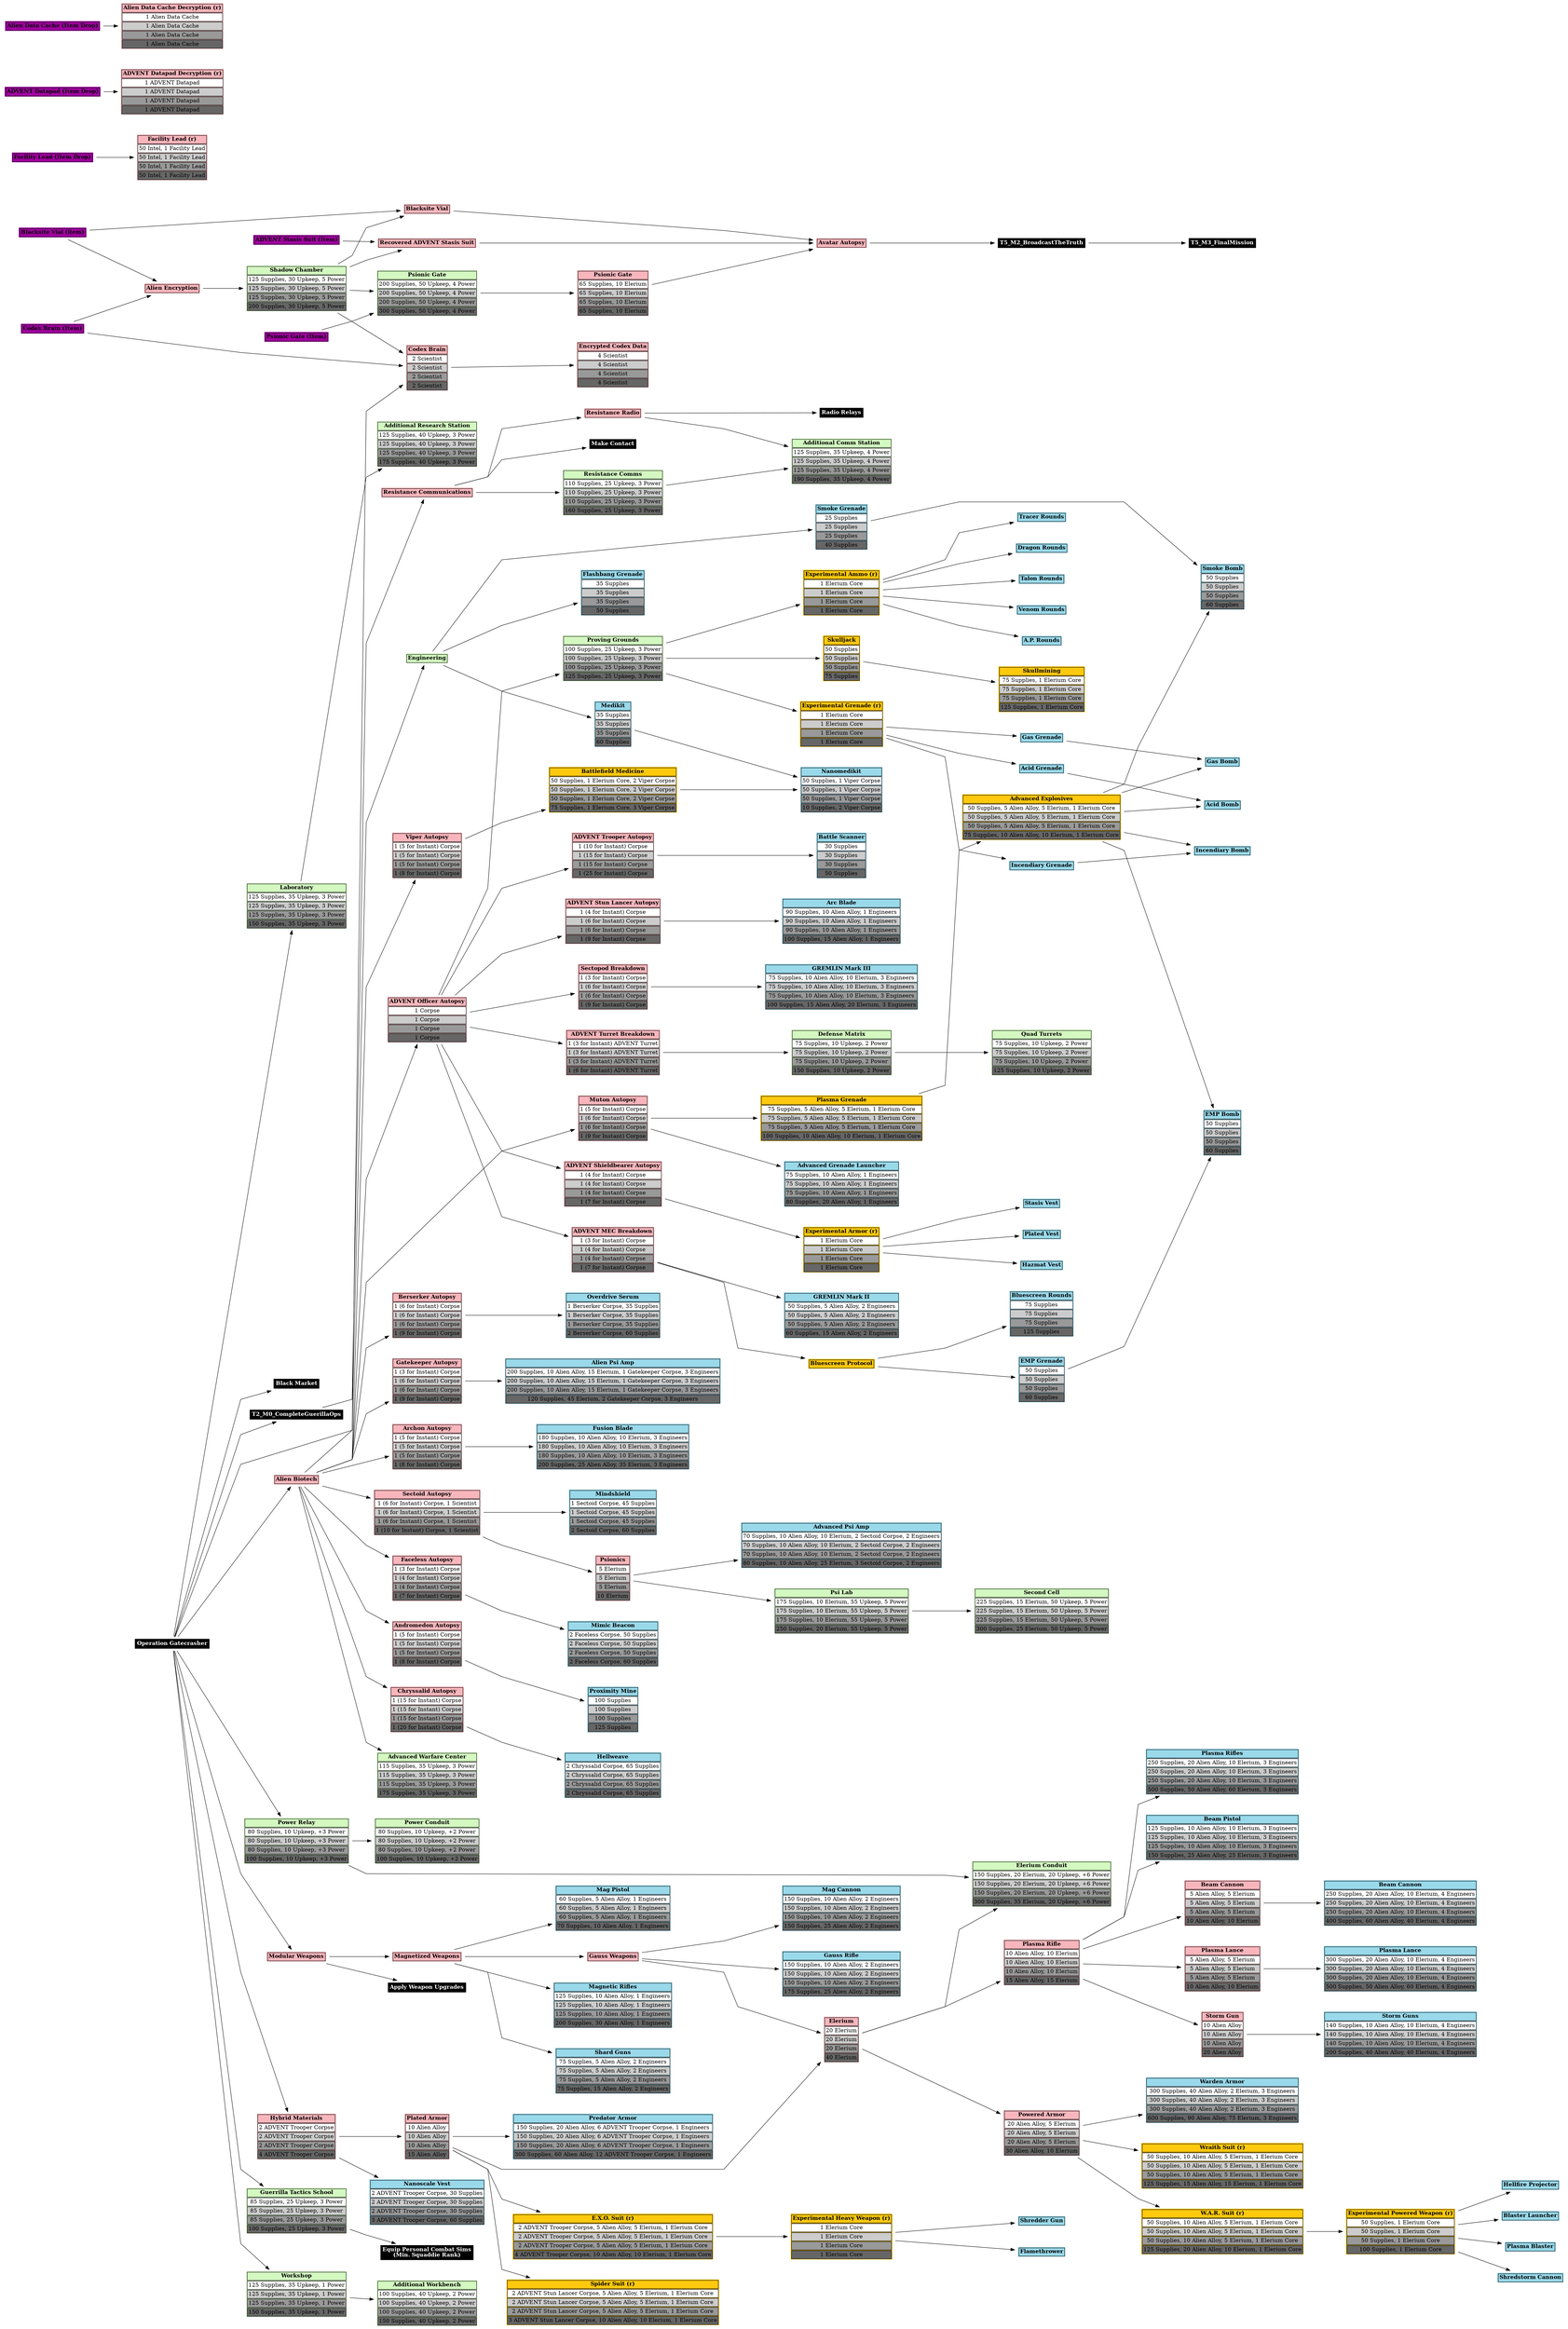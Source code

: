 digraph graphname {
	splines=polyline;sep="+25,25";overlap=scalexy;nodesep=0.6;node[shape=none];rankdir="LR";
	// Definitions
	"T0_M1_WelcomeToLabs"[fontcolor="#ffffff", color="#000000" label=<<table border="0" cellborder="1" bgcolor="#000000"><tr><td><b>Operation Gatecrasher</b></td></tr></table>>];
	"T2_M0_CompleteGuerillaOps"[fontcolor="#ffffff", color="#000000" label=<<table border="0" cellborder="1" bgcolor="#000000"><tr><td><b>T2_M0_CompleteGuerillaOps</b></td></tr></table>>];
	"T5_M2_BroadcastTheTruth"[fontcolor="#ffffff", color="#000000" label=<<table border="0" cellborder="1" bgcolor="#000000"><tr><td><b>T5_M2_BroadcastTheTruth</b></td></tr></table>>];
	"T5_M3_FinalMission"[fontcolor="#ffffff", color="#000000" label=<<table border="0" cellborder="1" bgcolor="#000000"><tr><td><b>T5_M3_FinalMission</b></td></tr></table>>];
	"EquipPCS"[fontcolor="#ffffff", color="#000000" label=<<table border="0" cellborder="1" bgcolor="#000000"><tr><td><b>Equip Personal Combat Sims<br/>(Min. Squaddie Rank)</b></td></tr></table>>];
	"WeaponUpgrades"[fontcolor="#ffffff", color="#000000" label=<<table border="0" cellborder="1" bgcolor="#000000"><tr><td><b>Apply Weapon Upgrades</b></td></tr></table>>];
	"MakeContact"[fontcolor="#ffffff", color="#000000" label=<<table border="0" cellborder="1" bgcolor="#000000"><tr><td><b>Make Contact</b></td></tr></table>>];
	"RadioRelays"[fontcolor="#ffffff", color="#000000" label=<<table border="0" cellborder="1" bgcolor="#000000"><tr><td><b>Radio Relays</b></td></tr></table>>];
	"BlackMarket"[fontcolor="#ffffff", color="#000000" label=<<table border="0" cellborder="1" bgcolor="#000000"><tr><td><b>Black Market</b></td></tr></table>>];
	"FacilityLeadDrop"[fontcolor="#000000", color="#000000" label=<<table border="0" cellborder="1" bgcolor="#A000A0"><tr><td><b>Facility Lead (Item Drop)</b></td></tr></table>>];
	"AdventDatapadDrop"[fontcolor="#000000", color="#000000" label=<<table border="0" cellborder="1" bgcolor="#A000A0"><tr><td><b>ADVENT Datapad (Item Drop)</b></td></tr></table>>];
	"AlienDatapadDrop"[fontcolor="#000000", color="#000000" label=<<table border="0" cellborder="1" bgcolor="#A000A0"><tr><td><b>Alien Data Cache (Item Drop)</b></td></tr></table>>];
	"Engineering"[fontcolor="#000000", color="#000000" label=<<table border="0" cellborder="1" bgcolor="#D3F9C1"><tr><td><b>Engineering</b></td></tr></table>>];
	"Workshop"[fontcolor="#000000", color="#000000" label=<<table border="0" cellborder="1" bgcolor="#D3F9C1"><tr><td><b>Workshop</b></td></tr><tr><td bgcolor="#ffffff">125 Supplies, 35 Upkeep, 1 Power</td></tr><tr><td bgcolor="#cccccc">125 Supplies, 35 Upkeep, 1 Power</td></tr><tr><td bgcolor="#999999">125 Supplies, 35 Upkeep, 1 Power</td></tr><tr><td bgcolor="#666666">150 Supplies, 35 Upkeep, 1 Power</td></tr></table>>];
	"Workshop_AdditionalWorkbench"[fontcolor="#000000", color="#000000" label=<<table border="0" cellborder="1" bgcolor="#D3F9C1"><tr><td><b>Additional Workbench</b></td></tr><tr><td bgcolor="#ffffff">100 Supplies, 40 Upkeep, 2 Power</td></tr><tr><td bgcolor="#cccccc">100 Supplies, 40 Upkeep, 2 Power</td></tr><tr><td bgcolor="#999999">100 Supplies, 40 Upkeep, 2 Power</td></tr><tr><td bgcolor="#666666">150 Supplies, 40 Upkeep, 2 Power</td></tr></table>>];
	"Laboratory"[fontcolor="#000000", color="#000000" label=<<table border="0" cellborder="1" bgcolor="#D3F9C1"><tr><td><b>Laboratory</b></td></tr><tr><td bgcolor="#ffffff">125 Supplies, 35 Upkeep, 3 Power</td></tr><tr><td bgcolor="#cccccc">125 Supplies, 35 Upkeep, 3 Power</td></tr><tr><td bgcolor="#999999">125 Supplies, 35 Upkeep, 3 Power</td></tr><tr><td bgcolor="#666666">150 Supplies, 35 Upkeep, 3 Power</td></tr></table>>];
	"Laboratory_AdditionalResearchStation"[fontcolor="#000000", color="#000000" label=<<table border="0" cellborder="1" bgcolor="#D3F9C1"><tr><td><b>Additional Research Station</b></td></tr><tr><td bgcolor="#ffffff">125 Supplies, 40 Upkeep, 3 Power</td></tr><tr><td bgcolor="#cccccc">125 Supplies, 40 Upkeep, 3 Power</td></tr><tr><td bgcolor="#999999">125 Supplies, 40 Upkeep, 3 Power</td></tr><tr><td bgcolor="#666666">175 Supplies, 40 Upkeep, 3 Power</td></tr></table>>];
	"PowerRelay"[fontcolor="#000000", color="#000000" label=<<table border="0" cellborder="1" bgcolor="#D3F9C1"><tr><td><b>Power Relay</b></td></tr><tr><td bgcolor="#ffffff">80 Supplies, 10 Upkeep, +3 Power</td></tr><tr><td bgcolor="#cccccc">80 Supplies, 10 Upkeep, +3 Power</td></tr><tr><td bgcolor="#999999">80 Supplies, 10 Upkeep, +3 Power</td></tr><tr><td bgcolor="#666666">100 Supplies, 10 Upkeep, +3 Power</td></tr></table>>];
	"PowerRelay_PowerConduit"[fontcolor="#000000", color="#000000" label=<<table border="0" cellborder="1" bgcolor="#D3F9C1"><tr><td><b>Power Conduit</b></td></tr><tr><td bgcolor="#ffffff">80 Supplies, 10 Upkeep, +2 Power</td></tr><tr><td bgcolor="#cccccc">80 Supplies, 10 Upkeep, +2 Power</td></tr><tr><td bgcolor="#999999">80 Supplies, 10 Upkeep, +2 Power</td></tr><tr><td bgcolor="#666666">100 Supplies, 10 Upkeep, +2 Power</td></tr></table>>];
	"PowerRelay_EleriumConduit"[fontcolor="#000000", color="#000000" label=<<table border="0" cellborder="1" bgcolor="#D3F9C1"><tr><td><b>Elerium Conduit</b></td></tr><tr><td bgcolor="#ffffff">150 Supplies, 20 Elerium, 20 Upkeep, +6 Power</td></tr><tr><td bgcolor="#cccccc">150 Supplies, 20 Elerium, 20 Upkeep, +6 Power</td></tr><tr><td bgcolor="#999999">150 Supplies, 20 Elerium, 20 Upkeep, +6 Power</td></tr><tr><td bgcolor="#666666">300 Supplies, 35 Elerium, 20 Upkeep, +6 Power</td></tr></table>>];
	"OfficerTrainingSchool"[fontcolor="#000000", color="#000000" label=<<table border="0" cellborder="1" bgcolor="#D3F9C1"><tr><td><b>Guerrilla Tactics School</b></td></tr><tr><td bgcolor="#ffffff">85 Supplies, 25 Upkeep, 3 Power</td></tr><tr><td bgcolor="#cccccc">85 Supplies, 25 Upkeep, 3 Power</td></tr><tr><td bgcolor="#999999">85 Supplies, 25 Upkeep, 3 Power</td></tr><tr><td bgcolor="#666666">100 Supplies, 25 Upkeep, 3 Power</td></tr></table>>];
	"DefenseFacility_QuadTurrets"[fontcolor="#000000", color="#000000" label=<<table border="0" cellborder="1" bgcolor="#D3F9C1"><tr><td><b>Quad Turrets</b></td></tr><tr><td bgcolor="#ffffff">75 Supplies, 10 Upkeep, 2 Power</td></tr><tr><td bgcolor="#cccccc">75 Supplies, 10 Upkeep, 2 Power</td></tr><tr><td bgcolor="#999999">75 Supplies, 10 Upkeep, 2 Power</td></tr><tr><td bgcolor="#666666">125 Supplies, 10 Upkeep, 2 Power</td></tr></table>>];
	"ShadowChamber"[fontcolor="#000000", color="#000000" label=<<table border="0" cellborder="1" bgcolor="#D3F9C1"><tr><td><b>Shadow Chamber</b></td></tr><tr><td bgcolor="#ffffff">125 Supplies, 30 Upkeep, 5 Power</td></tr><tr><td bgcolor="#cccccc">125 Supplies, 30 Upkeep, 5 Power</td></tr><tr><td bgcolor="#999999">125 Supplies, 30 Upkeep, 5 Power</td></tr><tr><td bgcolor="#666666">200 Supplies, 30 Upkeep, 5 Power</td></tr></table>>];
	"ShadowChamber_CelestialGate"[fontcolor="#000000", color="#000000" label=<<table border="0" cellborder="1" bgcolor="#D3F9C1"><tr><td><b>Psionic Gate</b></td></tr><tr><td bgcolor="#ffffff">200 Supplies, 50 Upkeep, 4 Power</td></tr><tr><td bgcolor="#cccccc">200 Supplies, 50 Upkeep, 4 Power</td></tr><tr><td bgcolor="#999999">200 Supplies, 50 Upkeep, 4 Power</td></tr><tr><td bgcolor="#666666">300 Supplies, 50 Upkeep, 4 Power</td></tr></table>>];
	"ProvingGrounds"[fontcolor="#000000", color="#000000" label=<<table border="0" cellborder="1" bgcolor="#D3F9C1"><tr><td><b>Proving Grounds</b></td></tr><tr><td bgcolor="#ffffff">100 Supplies, 25 Upkeep, 3 Power</td></tr><tr><td bgcolor="#cccccc">100 Supplies, 25 Upkeep, 3 Power</td></tr><tr><td bgcolor="#999999">100 Supplies, 25 Upkeep, 3 Power</td></tr><tr><td bgcolor="#666666">125 Supplies, 25 Upkeep, 3 Power</td></tr></table>>];
	"AdvancedWarfareCenter"[fontcolor="#000000", color="#000000" label=<<table border="0" cellborder="1" bgcolor="#D3F9C1"><tr><td><b>Advanced Warfare Center</b></td></tr><tr><td bgcolor="#ffffff">115 Supplies, 35 Upkeep, 3 Power</td></tr><tr><td bgcolor="#cccccc">115 Supplies, 35 Upkeep, 3 Power</td></tr><tr><td bgcolor="#999999">115 Supplies, 35 Upkeep, 3 Power</td></tr><tr><td bgcolor="#666666">175 Supplies, 35 Upkeep, 3 Power</td></tr></table>>];
	"UFODefense"[fontcolor="#000000", color="#000000" label=<<table border="0" cellborder="1" bgcolor="#D3F9C1"><tr><td><b>Defense Matrix</b></td></tr><tr><td bgcolor="#ffffff">75 Supplies, 10 Upkeep, 2 Power</td></tr><tr><td bgcolor="#cccccc">75 Supplies, 10 Upkeep, 2 Power</td></tr><tr><td bgcolor="#999999">75 Supplies, 10 Upkeep, 2 Power</td></tr><tr><td bgcolor="#666666">150 Supplies, 10 Upkeep, 2 Power</td></tr></table>>];
	"ResistanceComms"[fontcolor="#000000", color="#000000" label=<<table border="0" cellborder="1" bgcolor="#D3F9C1"><tr><td><b>Resistance Comms</b></td></tr><tr><td bgcolor="#ffffff">110 Supplies, 25 Upkeep, 3 Power</td></tr><tr><td bgcolor="#cccccc">110 Supplies, 25 Upkeep, 3 Power</td></tr><tr><td bgcolor="#999999">110 Supplies, 25 Upkeep, 3 Power</td></tr><tr><td bgcolor="#666666">160 Supplies, 25 Upkeep, 3 Power</td></tr></table>>];
	"ResistanceComms_AdditionalCommStation"[fontcolor="#000000", color="#000000" label=<<table border="0" cellborder="1" bgcolor="#D3F9C1"><tr><td><b>Additional Comm Station</b></td></tr><tr><td bgcolor="#ffffff">125 Supplies, 35 Upkeep, 4 Power</td></tr><tr><td bgcolor="#cccccc">125 Supplies, 35 Upkeep, 4 Power</td></tr><tr><td bgcolor="#999999">125 Supplies, 35 Upkeep, 4 Power</td></tr><tr><td bgcolor="#666666">190 Supplies, 35 Upkeep, 4 Power</td></tr></table>>];
	"PsiChamber"[fontcolor="#000000", color="#000000" label=<<table border="0" cellborder="1" bgcolor="#D3F9C1"><tr><td><b>Psi Lab</b></td></tr><tr><td bgcolor="#ffffff">175 Supplies, 10 Elerium, 55 Upkeep, 5 Power</td></tr><tr><td bgcolor="#cccccc">175 Supplies, 10 Elerium, 55 Upkeep, 5 Power</td></tr><tr><td bgcolor="#999999">175 Supplies, 10 Elerium, 55 Upkeep, 5 Power</td></tr><tr><td bgcolor="#666666">250 Supplies, 20 Elerium, 55 Upkeep, 5 Power</td></tr></table>>];
	"PsiChamber_SecondCell"[fontcolor="#000000", color="#000000" label=<<table border="0" cellborder="1" bgcolor="#D3F9C1"><tr><td><b>Second Cell</b></td></tr><tr><td bgcolor="#ffffff">225 Supplies, 15 Elerium, 50 Upkeep, 5 Power</td></tr><tr><td bgcolor="#cccccc">225 Supplies, 15 Elerium, 50 Upkeep, 5 Power</td></tr><tr><td bgcolor="#999999">225 Supplies, 15 Elerium, 50 Upkeep, 5 Power</td></tr><tr><td bgcolor="#666666">300 Supplies, 25 Elerium, 50 Upkeep, 5 Power</td></tr></table>>];
	"ModularWeapons"[fontcolor="#000000", color="#000000" label=<<table border="0" cellborder="1" bgcolor="#F8B6BC"><tr><td><b>Modular Weapons</b></td></tr></table>>];
	"GaussWeapons"[fontcolor="#000000", color="#000000" label=<<table border="0" cellborder="1" bgcolor="#F8B6BC"><tr><td><b>Gauss Weapons</b></td></tr></table>>];
	"MagnetizedWeapons"[fontcolor="#000000", color="#000000" label=<<table border="0" cellborder="1" bgcolor="#F8B6BC"><tr><td><b>Magnetized Weapons</b></td></tr></table>>];
	"PlasmaRifle"[fontcolor="#000000", color="#000000" label=<<table border="0" cellborder="1" bgcolor="#F8B6BC"><tr><td><b>Plasma Rifle</b></td></tr><tr><td bgcolor="#ffffff">10 Alien Alloy, 10 Elerium</td></tr><tr><td bgcolor="#cccccc">10 Alien Alloy, 10 Elerium</td></tr><tr><td bgcolor="#999999">10 Alien Alloy, 10 Elerium</td></tr><tr><td bgcolor="#666666">15 Alien Alloy, 15 Elerium</td></tr></table>>];
	"HeavyPlasma"[fontcolor="#000000", color="#000000" label=<<table border="0" cellborder="1" bgcolor="#F8B6BC"><tr><td><b>Beam Cannon</b></td></tr><tr><td bgcolor="#ffffff">5 Alien Alloy, 5 Elerium</td></tr><tr><td bgcolor="#cccccc">5 Alien Alloy, 5 Elerium</td></tr><tr><td bgcolor="#999999">5 Alien Alloy, 5 Elerium</td></tr><tr><td bgcolor="#666666">10 Alien Alloy, 10 Elerium</td></tr></table>>];
	"PlasmaSniper"[fontcolor="#000000", color="#000000" label=<<table border="0" cellborder="1" bgcolor="#F8B6BC"><tr><td><b>Plasma Lance</b></td></tr><tr><td bgcolor="#ffffff">5 Alien Alloy, 5 Elerium</td></tr><tr><td bgcolor="#cccccc">5 Alien Alloy, 5 Elerium</td></tr><tr><td bgcolor="#999999">5 Alien Alloy, 5 Elerium</td></tr><tr><td bgcolor="#666666">10 Alien Alloy, 10 Elerium</td></tr></table>>];
	"AlloyCannon"[fontcolor="#000000", color="#000000" label=<<table border="0" cellborder="1" bgcolor="#F8B6BC"><tr><td><b>Storm Gun</b></td></tr><tr><td bgcolor="#ffffff">10 Alien Alloy</td></tr><tr><td bgcolor="#cccccc">10 Alien Alloy</td></tr><tr><td bgcolor="#999999">10 Alien Alloy</td></tr><tr><td bgcolor="#666666">20 Alien Alloy</td></tr></table>>];
	"HybridMaterials"[fontcolor="#000000", color="#000000" label=<<table border="0" cellborder="1" bgcolor="#F8B6BC"><tr><td><b>Hybrid Materials</b></td></tr><tr><td bgcolor="#ffffff">2 ADVENT Trooper Corpse</td></tr><tr><td bgcolor="#cccccc">2 ADVENT Trooper Corpse</td></tr><tr><td bgcolor="#999999">2 ADVENT Trooper Corpse</td></tr><tr><td bgcolor="#666666">4 ADVENT Trooper Corpse</td></tr></table>>];
	"PlatedArmor"[fontcolor="#000000", color="#000000" label=<<table border="0" cellborder="1" bgcolor="#F8B6BC"><tr><td><b>Plated Armor</b></td></tr><tr><td bgcolor="#ffffff">10 Alien Alloy</td></tr><tr><td bgcolor="#cccccc">10 Alien Alloy</td></tr><tr><td bgcolor="#999999">10 Alien Alloy</td></tr><tr><td bgcolor="#666666">15 Alien Alloy</td></tr></table>>];
	"EXOSuit"[fontcolor="#000000", color="#000000" label=<<table border="0" cellborder="1" bgcolor="#FFC90E"><tr><td><b>E.X.O. Suit (r)</b></td></tr><tr><td bgcolor="#ffffff">2 ADVENT Trooper Corpse, 5 Alien Alloy, 5 Elerium, 1 Elerium Core</td></tr><tr><td bgcolor="#cccccc">2 ADVENT Trooper Corpse, 5 Alien Alloy, 5 Elerium, 1 Elerium Core</td></tr><tr><td bgcolor="#999999">2 ADVENT Trooper Corpse, 5 Alien Alloy, 5 Elerium, 1 Elerium Core</td></tr><tr><td bgcolor="#666666">4 ADVENT Trooper Corpse, 10 Alien Alloy, 10 Elerium, 1 Elerium Core</td></tr></table>>];
	"SpiderSuit"[fontcolor="#000000", color="#000000" label=<<table border="0" cellborder="1" bgcolor="#FFC90E"><tr><td><b>Spider Suit (r)</b></td></tr><tr><td bgcolor="#ffffff">2 ADVENT Stun Lancer Corpse, 5 Alien Alloy, 5 Elerium, 1 Elerium Core</td></tr><tr><td bgcolor="#cccccc">2 ADVENT Stun Lancer Corpse, 5 Alien Alloy, 5 Elerium, 1 Elerium Core</td></tr><tr><td bgcolor="#999999">2 ADVENT Stun Lancer Corpse, 5 Alien Alloy, 5 Elerium, 1 Elerium Core</td></tr><tr><td bgcolor="#666666">3 ADVENT Stun Lancer Corpse, 10 Alien Alloy, 10 Elerium, 1 Elerium Core</td></tr></table>>];
	"WraithSuit"[fontcolor="#000000", color="#000000" label=<<table border="0" cellborder="1" bgcolor="#FFC90E"><tr><td><b>Wraith Suit (r)</b></td></tr><tr><td bgcolor="#ffffff">50 Supplies, 10 Alien Alloy, 5 Elerium, 1 Elerium Core</td></tr><tr><td bgcolor="#cccccc">50 Supplies, 10 Alien Alloy, 5 Elerium, 1 Elerium Core</td></tr><tr><td bgcolor="#999999">50 Supplies, 10 Alien Alloy, 5 Elerium, 1 Elerium Core</td></tr><tr><td bgcolor="#666666">125 Supplies, 15 Alien Alloy, 15 Elerium, 1 Elerium Core</td></tr></table>>];
	"WARSuit"[fontcolor="#000000", color="#000000" label=<<table border="0" cellborder="1" bgcolor="#FFC90E"><tr><td><b>W.A.R. Suit (r)</b></td></tr><tr><td bgcolor="#ffffff">50 Supplies, 10 Alien Alloy, 5 Elerium, 1 Elerium Core</td></tr><tr><td bgcolor="#cccccc">50 Supplies, 10 Alien Alloy, 5 Elerium, 1 Elerium Core</td></tr><tr><td bgcolor="#999999">50 Supplies, 10 Alien Alloy, 5 Elerium, 1 Elerium Core</td></tr><tr><td bgcolor="#666666">125 Supplies, 20 Alien Alloy, 10 Elerium, 1 Elerium Core</td></tr></table>>];
	"PoweredArmor"[fontcolor="#000000", color="#000000" label=<<table border="0" cellborder="1" bgcolor="#F8B6BC"><tr><td><b>Powered Armor</b></td></tr><tr><td bgcolor="#ffffff">20 Alien Alloy, 5 Elerium</td></tr><tr><td bgcolor="#cccccc">20 Alien Alloy, 5 Elerium</td></tr><tr><td bgcolor="#999999">20 Alien Alloy, 5 Elerium</td></tr><tr><td bgcolor="#666666">30 Alien Alloy, 10 Elerium</td></tr></table>>];
	"APRounds"[fontcolor="#000000", color="#000000" label=<<table border="0" cellborder="1" bgcolor="#99D9EA"><tr><td><b>A.P. Rounds</b></td></tr></table>>];
	"TracerRounds"[fontcolor="#000000", color="#000000" label=<<table border="0" cellborder="1" bgcolor="#99D9EA"><tr><td><b>Tracer Rounds</b></td></tr></table>>];
	"IncendiaryRounds"[fontcolor="#000000", color="#000000" label=<<table border="0" cellborder="1" bgcolor="#99D9EA"><tr><td><b>Dragon Rounds</b></td></tr></table>>];
	"TalonRounds"[fontcolor="#000000", color="#000000" label=<<table border="0" cellborder="1" bgcolor="#99D9EA"><tr><td><b>Talon Rounds</b></td></tr></table>>];
	"VenomRounds"[fontcolor="#000000", color="#000000" label=<<table border="0" cellborder="1" bgcolor="#99D9EA"><tr><td><b>Venom Rounds</b></td></tr></table>>];
	"ShredderGun"[fontcolor="#000000", color="#000000" label=<<table border="0" cellborder="1" bgcolor="#99D9EA"><tr><td><b>Shredder Gun</b></td></tr></table>>];
	"Flamethrower"[fontcolor="#000000", color="#000000" label=<<table border="0" cellborder="1" bgcolor="#99D9EA"><tr><td><b>Flamethrower</b></td></tr></table>>];
	"FlamethrowerMk2"[fontcolor="#000000", color="#000000" label=<<table border="0" cellborder="1" bgcolor="#99D9EA"><tr><td><b>Hellfire Projector</b></td></tr></table>>];
	"BlasterLauncher"[fontcolor="#000000", color="#000000" label=<<table border="0" cellborder="1" bgcolor="#99D9EA"><tr><td><b>Blaster Launcher</b></td></tr></table>>];
	"PlasmaBlaster"[fontcolor="#000000", color="#000000" label=<<table border="0" cellborder="1" bgcolor="#99D9EA"><tr><td><b>Plasma Blaster</b></td></tr></table>>];
	"ShredstormCannon"[fontcolor="#000000", color="#000000" label=<<table border="0" cellborder="1" bgcolor="#99D9EA"><tr><td><b>Shredstorm Cannon</b></td></tr></table>>];
	"PlatedVest"[fontcolor="#000000", color="#000000" label=<<table border="0" cellborder="1" bgcolor="#99D9EA"><tr><td><b>Plated Vest</b></td></tr></table>>];
	"HazmatVest"[fontcolor="#000000", color="#000000" label=<<table border="0" cellborder="1" bgcolor="#99D9EA"><tr><td><b>Hazmat Vest</b></td></tr></table>>];
	"StasisVest"[fontcolor="#000000", color="#000000" label=<<table border="0" cellborder="1" bgcolor="#99D9EA"><tr><td><b>Stasis Vest</b></td></tr></table>>];
	"CombatStims"[fontcolor="#000000", color="#000000" label=<<table border="0" cellborder="1" bgcolor="#99D9EA"><tr><td><b>Overdrive Serum</b></td></tr><tr><td bgcolor="#ffffff">1 Berserker Corpse, 35 Supplies</td></tr><tr><td bgcolor="#cccccc">1 Berserker Corpse, 35 Supplies</td></tr><tr><td bgcolor="#999999">1 Berserker Corpse, 35 Supplies</td></tr><tr><td bgcolor="#666666">2 Berserker Corpse, 60 Supplies</td></tr></table>>];
	"MimicBeacon"[fontcolor="#000000", color="#000000" label=<<table border="0" cellborder="1" bgcolor="#99D9EA"><tr><td><b>Mimic Beacon</b></td></tr><tr><td bgcolor="#ffffff">2 Faceless Corpse, 50 Supplies</td></tr><tr><td bgcolor="#cccccc">2 Faceless Corpse, 50 Supplies</td></tr><tr><td bgcolor="#999999">2 Faceless Corpse, 50 Supplies</td></tr><tr><td bgcolor="#666666">2 Faceless Corpse, 60 Supplies</td></tr></table>>];
	"Hellweave"[fontcolor="#000000", color="#000000" label=<<table border="0" cellborder="1" bgcolor="#99D9EA"><tr><td><b>Hellweave</b></td></tr><tr><td bgcolor="#ffffff">2 Chryssalid Corpse, 65 Supplies</td></tr><tr><td bgcolor="#cccccc">2 Chryssalid Corpse, 65 Supplies</td></tr><tr><td bgcolor="#999999">2 Chryssalid Corpse, 65 Supplies</td></tr><tr><td bgcolor="#666666">2 Chryssalid Corpse, 65 Supplies</td></tr></table>>];
	"NanofiberVest"[fontcolor="#000000", color="#000000" label=<<table border="0" cellborder="1" bgcolor="#99D9EA"><tr><td><b>Nanoscale Vest</b></td></tr><tr><td bgcolor="#ffffff">2 ADVENT Trooper Corpse, 30 Supplies</td></tr><tr><td bgcolor="#cccccc">2 ADVENT Trooper Corpse, 30 Supplies</td></tr><tr><td bgcolor="#999999">2 ADVENT Trooper Corpse, 30 Supplies</td></tr><tr><td bgcolor="#666666">3 ADVENT Trooper Corpse, 60 Supplies</td></tr></table>>];
	"BattleScanner"[fontcolor="#000000", color="#000000" label=<<table border="0" cellborder="1" bgcolor="#99D9EA"><tr><td><b>Battle Scanner</b></td></tr><tr><td bgcolor="#ffffff">30 Supplies</td></tr><tr><td bgcolor="#cccccc">30 Supplies</td></tr><tr><td bgcolor="#999999">30 Supplies</td></tr><tr><td bgcolor="#666666">50 Supplies</td></tr></table>>];
	"AssaultRifle_MG_Schematic"[fontcolor="#000000", color="#000000" label=<<table border="0" cellborder="1" bgcolor="#99D9EA"><tr><td><b>Magnetic Rifles</b></td></tr><tr><td bgcolor="#ffffff">125 Supplies, 10 Alien Alloy, 1 Engineers</td></tr><tr><td bgcolor="#cccccc">125 Supplies, 10 Alien Alloy, 1 Engineers</td></tr><tr><td bgcolor="#999999">125 Supplies, 10 Alien Alloy, 1 Engineers</td></tr><tr><td bgcolor="#666666">200 Supplies, 30 Alien Alloy, 1 Engineers</td></tr></table>>];
	"AssaultRifle_BM_Schematic"[fontcolor="#000000", color="#000000" label=<<table border="0" cellborder="1" bgcolor="#99D9EA"><tr><td><b>Plasma Rifles</b></td></tr><tr><td bgcolor="#ffffff">250 Supplies, 20 Alien Alloy, 10 Elerium, 3 Engineers</td></tr><tr><td bgcolor="#cccccc">250 Supplies, 20 Alien Alloy, 10 Elerium, 3 Engineers</td></tr><tr><td bgcolor="#999999">250 Supplies, 20 Alien Alloy, 10 Elerium, 3 Engineers</td></tr><tr><td bgcolor="#666666">500 Supplies, 50 Alien Alloy, 60 Elerium, 3 Engineers</td></tr></table>>];
	"Shotgun_MG_Schematic"[fontcolor="#000000", color="#000000" label=<<table border="0" cellborder="1" bgcolor="#99D9EA"><tr><td><b>Shard Guns</b></td></tr><tr><td bgcolor="#ffffff">75 Supplies, 5 Alien Alloy, 2 Engineers</td></tr><tr><td bgcolor="#cccccc">75 Supplies, 5 Alien Alloy, 2 Engineers</td></tr><tr><td bgcolor="#999999">75 Supplies, 5 Alien Alloy, 2 Engineers</td></tr><tr><td bgcolor="#666666">75 Supplies, 15 Alien Alloy, 2 Engineers</td></tr></table>>];
	"Shotgun_BM_Schematic"[fontcolor="#000000", color="#000000" label=<<table border="0" cellborder="1" bgcolor="#99D9EA"><tr><td><b>Storm Guns</b></td></tr><tr><td bgcolor="#ffffff">140 Supplies, 10 Alien Alloy, 10 Elerium, 4 Engineers</td></tr><tr><td bgcolor="#cccccc">140 Supplies, 10 Alien Alloy, 10 Elerium, 4 Engineers</td></tr><tr><td bgcolor="#999999">140 Supplies, 10 Alien Alloy, 10 Elerium, 4 Engineers</td></tr><tr><td bgcolor="#666666">200 Supplies, 40 Alien Alloy, 40 Elerium, 4 Engineers</td></tr></table>>];
	"Cannon_MG_Schematic"[fontcolor="#000000", color="#000000" label=<<table border="0" cellborder="1" bgcolor="#99D9EA"><tr><td><b>Mag Cannon</b></td></tr><tr><td bgcolor="#ffffff">150 Supplies, 10 Alien Alloy, 2 Engineers</td></tr><tr><td bgcolor="#cccccc">150 Supplies, 10 Alien Alloy, 2 Engineers</td></tr><tr><td bgcolor="#999999">150 Supplies, 10 Alien Alloy, 2 Engineers</td></tr><tr><td bgcolor="#666666">150 Supplies, 25 Alien Alloy, 2 Engineers</td></tr></table>>];
	"Cannon_BM_Schematic"[fontcolor="#000000", color="#000000" label=<<table border="0" cellborder="1" bgcolor="#99D9EA"><tr><td><b>Beam Cannon</b></td></tr><tr><td bgcolor="#ffffff">250 Supplies, 20 Alien Alloy, 10 Elerium, 4 Engineers</td></tr><tr><td bgcolor="#cccccc">250 Supplies, 20 Alien Alloy, 10 Elerium, 4 Engineers</td></tr><tr><td bgcolor="#999999">250 Supplies, 20 Alien Alloy, 10 Elerium, 4 Engineers</td></tr><tr><td bgcolor="#666666">400 Supplies, 60 Alien Alloy, 40 Elerium, 4 Engineers</td></tr></table>>];
	"SniperRifle_MG_Schematic"[fontcolor="#000000", color="#000000" label=<<table border="0" cellborder="1" bgcolor="#99D9EA"><tr><td><b>Gauss Rifle</b></td></tr><tr><td bgcolor="#ffffff">150 Supplies, 10 Alien Alloy, 2 Engineers</td></tr><tr><td bgcolor="#cccccc">150 Supplies, 10 Alien Alloy, 2 Engineers</td></tr><tr><td bgcolor="#999999">150 Supplies, 10 Alien Alloy, 2 Engineers</td></tr><tr><td bgcolor="#666666">175 Supplies, 25 Alien Alloy, 2 Engineers</td></tr></table>>];
	"SniperRifle_BM_Schematic"[fontcolor="#000000", color="#000000" label=<<table border="0" cellborder="1" bgcolor="#99D9EA"><tr><td><b>Plasma Lance</b></td></tr><tr><td bgcolor="#ffffff">300 Supplies, 20 Alien Alloy, 10 Elerium, 4 Engineers</td></tr><tr><td bgcolor="#cccccc">300 Supplies, 20 Alien Alloy, 10 Elerium, 4 Engineers</td></tr><tr><td bgcolor="#999999">300 Supplies, 20 Alien Alloy, 10 Elerium, 4 Engineers</td></tr><tr><td bgcolor="#666666">500 Supplies, 50 Alien Alloy, 60 Elerium, 4 Engineers</td></tr></table>>];
	"Pistol_MG_Schematic"[fontcolor="#000000", color="#000000" label=<<table border="0" cellborder="1" bgcolor="#99D9EA"><tr><td><b>Mag Pistol</b></td></tr><tr><td bgcolor="#ffffff">60 Supplies, 5 Alien Alloy, 1 Engineers</td></tr><tr><td bgcolor="#cccccc">60 Supplies, 5 Alien Alloy, 1 Engineers</td></tr><tr><td bgcolor="#999999">60 Supplies, 5 Alien Alloy, 1 Engineers</td></tr><tr><td bgcolor="#666666">70 Supplies, 10 Alien Alloy, 1 Engineers</td></tr></table>>];
	"Pistol_BM_Schematic"[fontcolor="#000000", color="#000000" label=<<table border="0" cellborder="1" bgcolor="#99D9EA"><tr><td><b>Beam Pistol</b></td></tr><tr><td bgcolor="#ffffff">125 Supplies, 10 Alien Alloy, 10 Elerium, 3 Engineers</td></tr><tr><td bgcolor="#cccccc">125 Supplies, 10 Alien Alloy, 10 Elerium, 3 Engineers</td></tr><tr><td bgcolor="#999999">125 Supplies, 10 Alien Alloy, 10 Elerium, 3 Engineers</td></tr><tr><td bgcolor="#666666">150 Supplies, 25 Alien Alloy, 25 Elerium, 3 Engineers</td></tr></table>>];
	"Sword_MG_Schematic"[fontcolor="#000000", color="#000000" label=<<table border="0" cellborder="1" bgcolor="#99D9EA"><tr><td><b>Arc Blade</b></td></tr><tr><td bgcolor="#ffffff">90 Supplies, 10 Alien Alloy, 1 Engineers</td></tr><tr><td bgcolor="#cccccc">90 Supplies, 10 Alien Alloy, 1 Engineers</td></tr><tr><td bgcolor="#999999">90 Supplies, 10 Alien Alloy, 1 Engineers</td></tr><tr><td bgcolor="#666666">100 Supplies, 15 Alien Alloy, 1 Engineers</td></tr></table>>];
	"Sword_BM_Schematic"[fontcolor="#000000", color="#000000" label=<<table border="0" cellborder="1" bgcolor="#99D9EA"><tr><td><b>Fusion Blade</b></td></tr><tr><td bgcolor="#ffffff">180 Supplies, 10 Alien Alloy, 10 Elerium, 3 Engineers</td></tr><tr><td bgcolor="#cccccc">180 Supplies, 10 Alien Alloy, 10 Elerium, 3 Engineers</td></tr><tr><td bgcolor="#999999">180 Supplies, 10 Alien Alloy, 10 Elerium, 3 Engineers</td></tr><tr><td bgcolor="#666666">200 Supplies, 25 Alien Alloy, 35 Elerium, 3 Engineers</td></tr></table>>];
	"Gremlin_MG_Schematic"[fontcolor="#000000", color="#000000" label=<<table border="0" cellborder="1" bgcolor="#99D9EA"><tr><td><b>GREMLIN Mark II</b></td></tr><tr><td bgcolor="#ffffff">50 Supplies, 5 Alien Alloy, 2 Engineers</td></tr><tr><td bgcolor="#cccccc">50 Supplies, 5 Alien Alloy, 2 Engineers</td></tr><tr><td bgcolor="#999999">50 Supplies, 5 Alien Alloy, 2 Engineers</td></tr><tr><td bgcolor="#666666">60 Supplies, 15 Alien Alloy, 2 Engineers</td></tr></table>>];
	"Gremlin_BM_Schematic"[fontcolor="#000000", color="#000000" label=<<table border="0" cellborder="1" bgcolor="#99D9EA"><tr><td><b>GREMLIN Mark III</b></td></tr><tr><td bgcolor="#ffffff">75 Supplies, 10 Alien Alloy, 10 Elerium, 3 Engineers</td></tr><tr><td bgcolor="#cccccc">75 Supplies, 10 Alien Alloy, 10 Elerium, 3 Engineers</td></tr><tr><td bgcolor="#999999">75 Supplies, 10 Alien Alloy, 10 Elerium, 3 Engineers</td></tr><tr><td bgcolor="#666666">100 Supplies, 15 Alien Alloy, 20 Elerium, 3 Engineers</td></tr></table>>];
	"PsiAmp_MG_Schematic"[fontcolor="#000000", color="#000000" label=<<table border="0" cellborder="1" bgcolor="#99D9EA"><tr><td><b>Advanced Psi Amp</b></td></tr><tr><td bgcolor="#ffffff">70 Supplies, 10 Alien Alloy, 10 Elerium, 2 Sectoid Corpse, 2 Engineers</td></tr><tr><td bgcolor="#cccccc">70 Supplies, 10 Alien Alloy, 10 Elerium, 2 Sectoid Corpse, 2 Engineers</td></tr><tr><td bgcolor="#999999">70 Supplies, 10 Alien Alloy, 10 Elerium, 2 Sectoid Corpse, 2 Engineers</td></tr><tr><td bgcolor="#666666">80 Supplies, 10 Alien Alloy, 25 Elerium, 3 Sectoid Corpse, 2 Engineers</td></tr></table>>];
	"PsiAmp_BM_Schematic"[fontcolor="#000000", color="#000000" label=<<table border="0" cellborder="1" bgcolor="#99D9EA"><tr><td><b>Alien Psi Amp</b></td></tr><tr><td bgcolor="#ffffff">200 Supplies, 10 Alien Alloy, 15 Elerium, 1 Gatekeeper Corpse, 3 Engineers</td></tr><tr><td bgcolor="#cccccc">200 Supplies, 10 Alien Alloy, 15 Elerium, 1 Gatekeeper Corpse, 3 Engineers</td></tr><tr><td bgcolor="#999999">200 Supplies, 10 Alien Alloy, 15 Elerium, 1 Gatekeeper Corpse, 3 Engineers</td></tr><tr><td bgcolor="#666666">120 Supplies, 45 Elerium, 2 Gatekeeper Corpse, 3 Engineers</td></tr></table>>];
	"GrenadeLauncher_MG_Schematic"[fontcolor="#000000", color="#000000" label=<<table border="0" cellborder="1" bgcolor="#99D9EA"><tr><td><b>Advanced Grenade Launcher</b></td></tr><tr><td bgcolor="#ffffff">75 Supplies, 10 Alien Alloy, 1 Engineers</td></tr><tr><td bgcolor="#cccccc">75 Supplies, 10 Alien Alloy, 1 Engineers</td></tr><tr><td bgcolor="#999999">75 Supplies, 10 Alien Alloy, 1 Engineers</td></tr><tr><td bgcolor="#666666">80 Supplies, 20 Alien Alloy, 1 Engineers</td></tr></table>>];
	"MediumPlatedArmor_Schematic"[fontcolor="#000000", color="#000000" label=<<table border="0" cellborder="1" bgcolor="#99D9EA"><tr><td><b>Predator Armor</b></td></tr><tr><td bgcolor="#ffffff">150 Supplies, 20 Alien Alloy, 6 ADVENT Trooper Corpse, 1 Engineers</td></tr><tr><td bgcolor="#cccccc">150 Supplies, 20 Alien Alloy, 6 ADVENT Trooper Corpse, 1 Engineers</td></tr><tr><td bgcolor="#999999">150 Supplies, 20 Alien Alloy, 6 ADVENT Trooper Corpse, 1 Engineers</td></tr><tr><td bgcolor="#666666">300 Supplies, 60 Alien Alloy, 12 ADVENT Trooper Corpse, 1 Engineers</td></tr></table>>];
	"MediumPoweredArmor_Schematic"[fontcolor="#000000", color="#000000" label=<<table border="0" cellborder="1" bgcolor="#99D9EA"><tr><td><b>Warden Armor</b></td></tr><tr><td bgcolor="#ffffff">300 Supplies, 40 Alien Alloy, 2 Elerium, 3 Engineers</td></tr><tr><td bgcolor="#cccccc">300 Supplies, 40 Alien Alloy, 2 Elerium, 3 Engineers</td></tr><tr><td bgcolor="#999999">300 Supplies, 40 Alien Alloy, 2 Elerium, 3 Engineers</td></tr><tr><td bgcolor="#666666">600 Supplies, 90 Alien Alloy, 75 Elerium, 3 Engineers</td></tr></table>>];
	"MindShield"[fontcolor="#000000", color="#000000" label=<<table border="0" cellborder="1" bgcolor="#99D9EA"><tr><td><b>Mindshield</b></td></tr><tr><td bgcolor="#ffffff">1 Sectoid Corpse, 45 Supplies</td></tr><tr><td bgcolor="#cccccc">1 Sectoid Corpse, 45 Supplies</td></tr><tr><td bgcolor="#999999">1 Sectoid Corpse, 45 Supplies</td></tr><tr><td bgcolor="#666666">2 Sectoid Corpse, 60 Supplies</td></tr></table>>];
	"Skulljack"[fontcolor="#000000", color="#000000" label=<<table border="0" cellborder="1" bgcolor="#FFC90E"><tr><td><b>Skulljack</b></td></tr><tr><td bgcolor="#ffffff">50 Supplies</td></tr><tr><td bgcolor="#cccccc">50 Supplies</td></tr><tr><td bgcolor="#999999">50 Supplies</td></tr><tr><td bgcolor="#666666">75 Supplies</td></tr></table>>];
	"BluescreenRounds"[fontcolor="#000000", color="#000000" label=<<table border="0" cellborder="1" bgcolor="#99D9EA"><tr><td><b>Bluescreen Rounds</b></td></tr><tr><td bgcolor="#ffffff">75 Supplies</td></tr><tr><td bgcolor="#cccccc">75 Supplies</td></tr><tr><td bgcolor="#999999">75 Supplies</td></tr><tr><td bgcolor="#666666">125 Supplies</td></tr></table>>];
	"EMPGrenade"[fontcolor="#000000", color="#000000" label=<<table border="0" cellborder="1" bgcolor="#99D9EA"><tr><td><b>EMP Grenade</b></td></tr><tr><td bgcolor="#ffffff">50 Supplies</td></tr><tr><td bgcolor="#cccccc">50 Supplies</td></tr><tr><td bgcolor="#999999">50 Supplies</td></tr><tr><td bgcolor="#666666">60 Supplies</td></tr></table>>];
	"EMPGrenadeMk2"[fontcolor="#000000", color="#000000" label=<<table border="0" cellborder="1" bgcolor="#99D9EA"><tr><td><b>EMP Bomb</b></td></tr><tr><td bgcolor="#ffffff">50 Supplies</td></tr><tr><td bgcolor="#cccccc">50 Supplies</td></tr><tr><td bgcolor="#999999">50 Supplies</td></tr><tr><td bgcolor="#666666">60 Supplies</td></tr></table>>];
	"SmokeGrenade"[fontcolor="#000000", color="#000000" label=<<table border="0" cellborder="1" bgcolor="#99D9EA"><tr><td><b>Smoke Grenade</b></td></tr><tr><td bgcolor="#ffffff">25 Supplies</td></tr><tr><td bgcolor="#cccccc">25 Supplies</td></tr><tr><td bgcolor="#999999">25 Supplies</td></tr><tr><td bgcolor="#666666">40 Supplies</td></tr></table>>];
	"SmokeGrenadeMk2"[fontcolor="#000000", color="#000000" label=<<table border="0" cellborder="1" bgcolor="#99D9EA"><tr><td><b>Smoke Bomb</b></td></tr><tr><td bgcolor="#ffffff">50 Supplies</td></tr><tr><td bgcolor="#cccccc">50 Supplies</td></tr><tr><td bgcolor="#999999">50 Supplies</td></tr><tr><td bgcolor="#666666">60 Supplies</td></tr></table>>];
	"Medikit"[fontcolor="#000000", color="#000000" label=<<table border="0" cellborder="1" bgcolor="#99D9EA"><tr><td><b>Medikit</b></td></tr><tr><td bgcolor="#ffffff">35 Supplies</td></tr><tr><td bgcolor="#cccccc">35 Supplies</td></tr><tr><td bgcolor="#999999">35 Supplies</td></tr><tr><td bgcolor="#666666">60 Supplies</td></tr></table>>];
	"NanoMedikit"[fontcolor="#000000", color="#000000" label=<<table border="0" cellborder="1" bgcolor="#99D9EA"><tr><td><b>Nanomedikit</b></td></tr><tr><td bgcolor="#ffffff">50 Supplies, 1 Viper Corpse</td></tr><tr><td bgcolor="#cccccc">50 Supplies, 1 Viper Corpse</td></tr><tr><td bgcolor="#999999">50 Supplies, 1 Viper Corpse</td></tr><tr><td bgcolor="#666666">10 Supplies, 2 Viper Corpse</td></tr></table>>];
	"FlashbangGrenade"[fontcolor="#000000", color="#000000" label=<<table border="0" cellborder="1" bgcolor="#99D9EA"><tr><td><b>Flashbang Grenade</b></td></tr><tr><td bgcolor="#ffffff">35 Supplies</td></tr><tr><td bgcolor="#cccccc">35 Supplies</td></tr><tr><td bgcolor="#999999">35 Supplies</td></tr><tr><td bgcolor="#666666">50 Supplies</td></tr></table>>];
	"Firebomb"[fontcolor="#000000", color="#000000" label=<<table border="0" cellborder="1" bgcolor="#99D9EA"><tr><td><b>Incendiary Grenade</b></td></tr></table>>];
	"FirebombMk2"[fontcolor="#000000", color="#000000" label=<<table border="0" cellborder="1" bgcolor="#99D9EA"><tr><td><b>Incendiary Bomb</b></td></tr></table>>];
	"AcidGrenade"[fontcolor="#000000", color="#000000" label=<<table border="0" cellborder="1" bgcolor="#99D9EA"><tr><td><b>Acid Grenade</b></td></tr></table>>];
	"AcidGrenadeMk2"[fontcolor="#000000", color="#000000" label=<<table border="0" cellborder="1" bgcolor="#99D9EA"><tr><td><b>Acid Bomb</b></td></tr></table>>];
	"GasGrenade"[fontcolor="#000000", color="#000000" label=<<table border="0" cellborder="1" bgcolor="#99D9EA"><tr><td><b>Gas Grenade</b></td></tr></table>>];
	"GasGrenadeMk2"[fontcolor="#000000", color="#000000" label=<<table border="0" cellborder="1" bgcolor="#99D9EA"><tr><td><b>Gas Bomb</b></td></tr></table>>];
	"ProximityMine"[fontcolor="#000000", color="#000000" label=<<table border="0" cellborder="1" bgcolor="#99D9EA"><tr><td><b>Proximity Mine</b></td></tr><tr><td bgcolor="#ffffff">100 Supplies</td></tr><tr><td bgcolor="#cccccc">100 Supplies</td></tr><tr><td bgcolor="#999999">100 Supplies</td></tr><tr><td bgcolor="#666666">125 Supplies</td></tr></table>>];
	"ExperimentalGrenade"[fontcolor="#000000", color="#000000" label=<<table border="0" cellborder="1" bgcolor="#FFC90E"><tr><td><b>Experimental Grenade (r)</b></td></tr><tr><td bgcolor="#ffffff">1 Elerium Core</td></tr><tr><td bgcolor="#cccccc">1 Elerium Core</td></tr><tr><td bgcolor="#999999">1 Elerium Core</td></tr><tr><td bgcolor="#666666">1 Elerium Core</td></tr></table>>];
	"ExperimentalAmmo"[fontcolor="#000000", color="#000000" label=<<table border="0" cellborder="1" bgcolor="#FFC90E"><tr><td><b>Experimental Ammo (r)</b></td></tr><tr><td bgcolor="#ffffff">1 Elerium Core</td></tr><tr><td bgcolor="#cccccc">1 Elerium Core</td></tr><tr><td bgcolor="#999999">1 Elerium Core</td></tr><tr><td bgcolor="#666666">1 Elerium Core</td></tr></table>>];
	"ExperimentalArmor"[fontcolor="#000000", color="#000000" label=<<table border="0" cellborder="1" bgcolor="#FFC90E"><tr><td><b>Experimental Armor (r)</b></td></tr><tr><td bgcolor="#ffffff">1 Elerium Core</td></tr><tr><td bgcolor="#cccccc">1 Elerium Core</td></tr><tr><td bgcolor="#999999">1 Elerium Core</td></tr><tr><td bgcolor="#666666">1 Elerium Core</td></tr></table>>];
	"HeavyWeapons"[fontcolor="#000000", color="#000000" label=<<table border="0" cellborder="1" bgcolor="#FFC90E"><tr><td><b>Experimental Heavy Weapon (r)</b></td></tr><tr><td bgcolor="#ffffff">1 Elerium Core</td></tr><tr><td bgcolor="#cccccc">1 Elerium Core</td></tr><tr><td bgcolor="#999999">1 Elerium Core</td></tr><tr><td bgcolor="#666666">1 Elerium Core</td></tr></table>>];
	"AdvancedHeavyWeapons"[fontcolor="#000000", color="#000000" label=<<table border="0" cellborder="1" bgcolor="#FFC90E"><tr><td><b>Experimental Powered Weapon (r)</b></td></tr><tr><td bgcolor="#ffffff">50 Supplies, 1 Elerium Core</td></tr><tr><td bgcolor="#cccccc">50 Supplies, 1 Elerium Core</td></tr><tr><td bgcolor="#999999">50 Supplies, 1 Elerium Core</td></tr><tr><td bgcolor="#666666">100 Supplies, 1 Elerium Core</td></tr></table>>];
	"BattlefieldMedicine"[fontcolor="#000000", color="#000000" label=<<table border="0" cellborder="1" bgcolor="#FFC90E"><tr><td><b>Battlefield Medicine</b></td></tr><tr><td bgcolor="#ffffff">50 Supplies, 1 Elerium Core, 2 Viper Corpse</td></tr><tr><td bgcolor="#cccccc">50 Supplies, 1 Elerium Core, 2 Viper Corpse</td></tr><tr><td bgcolor="#999999">50 Supplies, 1 Elerium Core, 2 Viper Corpse</td></tr><tr><td bgcolor="#666666">75 Supplies, 1 Elerium Core, 3 Viper Corpse</td></tr></table>>];
	"PlasmaGrenade"[fontcolor="#000000", color="#000000" label=<<table border="0" cellborder="1" bgcolor="#FFC90E"><tr><td><b>Plasma Grenade</b></td></tr><tr><td bgcolor="#ffffff">75 Supplies, 5 Alien Alloy, 5 Elerium, 1 Elerium Core</td></tr><tr><td bgcolor="#cccccc">75 Supplies, 5 Alien Alloy, 5 Elerium, 1 Elerium Core</td></tr><tr><td bgcolor="#999999">75 Supplies, 5 Alien Alloy, 5 Elerium, 1 Elerium Core</td></tr><tr><td bgcolor="#666666">100 Supplies, 10 Alien Alloy, 10 Elerium, 1 Elerium Core</td></tr></table>>];
	"AdvancedGrenades"[fontcolor="#000000", color="#000000" label=<<table border="0" cellborder="1" bgcolor="#FFC90E"><tr><td><b>Advanced Explosives</b></td></tr><tr><td bgcolor="#ffffff">50 Supplies, 5 Alien Alloy, 5 Elerium, 1 Elerium Core</td></tr><tr><td bgcolor="#cccccc">50 Supplies, 5 Alien Alloy, 5 Elerium, 1 Elerium Core</td></tr><tr><td bgcolor="#999999">50 Supplies, 5 Alien Alloy, 5 Elerium, 1 Elerium Core</td></tr><tr><td bgcolor="#666666">75 Supplies, 10 Alien Alloy, 10 Elerium, 1 Elerium Core</td></tr></table>>];
	"Skullmining"[fontcolor="#000000", color="#000000" label=<<table border="0" cellborder="1" bgcolor="#FFC90E"><tr><td><b>Skullmining</b></td></tr><tr><td bgcolor="#ffffff">75 Supplies, 1 Elerium Core</td></tr><tr><td bgcolor="#cccccc">75 Supplies, 1 Elerium Core</td></tr><tr><td bgcolor="#999999">75 Supplies, 1 Elerium Core</td></tr><tr><td bgcolor="#666666">125 Supplies, 1 Elerium Core</td></tr></table>>];
	"Tech_Elerium"[fontcolor="#000000", color="#000000" label=<<table border="0" cellborder="1" bgcolor="#F8B6BC"><tr><td><b>Elerium</b></td></tr><tr><td bgcolor="#ffffff">20 Elerium</td></tr><tr><td bgcolor="#cccccc">20 Elerium</td></tr><tr><td bgcolor="#999999">20 Elerium</td></tr><tr><td bgcolor="#666666">40 Elerium</td></tr></table>>];
	"Psionics"[fontcolor="#000000", color="#000000" label=<<table border="0" cellborder="1" bgcolor="#F8B6BC"><tr><td><b>Psionics</b></td></tr><tr><td bgcolor="#ffffff">5 Elerium</td></tr><tr><td bgcolor="#cccccc">5 Elerium</td></tr><tr><td bgcolor="#999999">5 Elerium</td></tr><tr><td bgcolor="#666666">10 Elerium</td></tr></table>>];
	"AlienBiotech"[fontcolor="#000000", color="#000000" label=<<table border="0" cellborder="1" bgcolor="#F8B6BC"><tr><td><b>Alien Biotech</b></td></tr></table>>];
	"Tech_AlienFacilityLead"[fontcolor="#000000", color="#000000" label=<<table border="0" cellborder="1" bgcolor="#F8B6BC"><tr><td><b>Facility Lead (r)</b></td></tr><tr><td bgcolor="#ffffff">50 Intel, 1 Facility Lead</td></tr><tr><td bgcolor="#cccccc">50 Intel, 1 Facility Lead</td></tr><tr><td bgcolor="#999999">50 Intel, 1 Facility Lead</td></tr><tr><td bgcolor="#666666">50 Intel, 1 Facility Lead</td></tr></table>>];
	"Tech_AdventDatapad"[fontcolor="#000000", color="#000000" label=<<table border="0" cellborder="1" bgcolor="#F8B6BC"><tr><td><b>ADVENT Datapad Decryption (r)</b></td></tr><tr><td bgcolor="#ffffff">1 ADVENT Datapad</td></tr><tr><td bgcolor="#cccccc">1 ADVENT Datapad</td></tr><tr><td bgcolor="#999999">1 ADVENT Datapad</td></tr><tr><td bgcolor="#666666">1 ADVENT Datapad</td></tr></table>>];
	"Tech_AlienDatapad"[fontcolor="#000000", color="#000000" label=<<table border="0" cellborder="1" bgcolor="#F8B6BC"><tr><td><b>Alien Data Cache Decryption (r)</b></td></tr><tr><td bgcolor="#ffffff">1 Alien Data Cache</td></tr><tr><td bgcolor="#cccccc">1 Alien Data Cache</td></tr><tr><td bgcolor="#999999">1 Alien Data Cache</td></tr><tr><td bgcolor="#666666">1 Alien Data Cache</td></tr></table>>];
	"AutopsySectoid"[fontcolor="#000000", color="#000000" label=<<table border="0" cellborder="1" bgcolor="#F8B6BC"><tr><td><b>Sectoid Autopsy</b></td></tr><tr><td bgcolor="#ffffff">1 (6 for Instant) Corpse, 1 Scientist</td></tr><tr><td bgcolor="#cccccc">1 (6 for Instant) Corpse, 1 Scientist</td></tr><tr><td bgcolor="#999999">1 (6 for Instant) Corpse, 1 Scientist</td></tr><tr><td bgcolor="#666666">1 (10 for Instant) Corpse, 1 Scientist</td></tr></table>>];
	"AutopsyViper"[fontcolor="#000000", color="#000000" label=<<table border="0" cellborder="1" bgcolor="#F8B6BC"><tr><td><b>Viper Autopsy</b></td></tr><tr><td bgcolor="#ffffff">1 (5 for Instant) Corpse</td></tr><tr><td bgcolor="#cccccc">1 (5 for Instant) Corpse</td></tr><tr><td bgcolor="#999999">1 (5 for Instant) Corpse</td></tr><tr><td bgcolor="#666666">1 (8 for Instant) Corpse</td></tr></table>>];
	"AutopsyMuton"[fontcolor="#000000", color="#000000" label=<<table border="0" cellborder="1" bgcolor="#F8B6BC"><tr><td><b>Muton Autopsy</b></td></tr><tr><td bgcolor="#ffffff">1 (5 for Instant) Corpse</td></tr><tr><td bgcolor="#cccccc">1 (6 for Instant) Corpse</td></tr><tr><td bgcolor="#999999">1 (6 for Instant) Corpse</td></tr><tr><td bgcolor="#666666">1 (9 for Instant) Corpse</td></tr></table>>];
	"AutopsyAdventOfficer"[fontcolor="#000000", color="#000000" label=<<table border="0" cellborder="1" bgcolor="#F8B6BC"><tr><td><b>ADVENT Officer Autopsy</b></td></tr><tr><td bgcolor="#ffffff">1 Corpse</td></tr><tr><td bgcolor="#cccccc">1 Corpse</td></tr><tr><td bgcolor="#999999">1 Corpse</td></tr><tr><td bgcolor="#666666">1 Corpse</td></tr></table>>];
	"AutopsyAdventTurret"[fontcolor="#000000", color="#000000" label=<<table border="0" cellborder="1" bgcolor="#F8B6BC"><tr><td><b>ADVENT Turret Breakdown</b></td></tr><tr><td bgcolor="#ffffff">1 (3 for Instant) ADVENT Turret</td></tr><tr><td bgcolor="#cccccc">1 (3 for Instant) ADVENT Turret</td></tr><tr><td bgcolor="#999999">1 (3 for Instant) ADVENT Turret</td></tr><tr><td bgcolor="#666666">1 (6 for Instant) ADVENT Turret</td></tr></table>>];
	"AutopsyBerserker"[fontcolor="#000000", color="#000000" label=<<table border="0" cellborder="1" bgcolor="#F8B6BC"><tr><td><b>Berserker Autopsy</b></td></tr><tr><td bgcolor="#ffffff">1 (6 for Instant) Corpse</td></tr><tr><td bgcolor="#cccccc">1 (6 for Instant) Corpse</td></tr><tr><td bgcolor="#999999">1 (6 for Instant) Corpse</td></tr><tr><td bgcolor="#666666">1 (9 for Instant) Corpse</td></tr></table>>];
	"AutopsyGatekeeper"[fontcolor="#000000", color="#000000" label=<<table border="0" cellborder="1" bgcolor="#F8B6BC"><tr><td><b>Gatekeeper Autopsy</b></td></tr><tr><td bgcolor="#ffffff">1 (3 for Instant) Corpse</td></tr><tr><td bgcolor="#cccccc">1 (6 for Instant) Corpse</td></tr><tr><td bgcolor="#999999">1 (6 for Instant) Corpse</td></tr><tr><td bgcolor="#666666">1 (9 for Instant) Corpse</td></tr></table>>];
	"AutopsyArchon"[fontcolor="#000000", color="#000000" label=<<table border="0" cellborder="1" bgcolor="#F8B6BC"><tr><td><b>Archon Autopsy</b></td></tr><tr><td bgcolor="#ffffff">1 (5 for Instant) Corpse</td></tr><tr><td bgcolor="#cccccc">1 (5 for Instant) Corpse</td></tr><tr><td bgcolor="#999999">1 (5 for Instant) Corpse</td></tr><tr><td bgcolor="#666666">1 (8 for Instant) Corpse</td></tr></table>>];
	"AutopsyFaceless"[fontcolor="#000000", color="#000000" label=<<table border="0" cellborder="1" bgcolor="#F8B6BC"><tr><td><b>Faceless Autopsy</b></td></tr><tr><td bgcolor="#ffffff">1 (3 for Instant) Corpse</td></tr><tr><td bgcolor="#cccccc">1 (4 for Instant) Corpse</td></tr><tr><td bgcolor="#999999">1 (4 for Instant) Corpse</td></tr><tr><td bgcolor="#666666">1 (7 for Instant) Corpse</td></tr></table>>];
	"AutopsyAndromedon"[fontcolor="#000000", color="#000000" label=<<table border="0" cellborder="1" bgcolor="#F8B6BC"><tr><td><b>Andromedon Autopsy</b></td></tr><tr><td bgcolor="#ffffff">1 (5 for Instant) Corpse</td></tr><tr><td bgcolor="#cccccc">1 (5 for Instant) Corpse</td></tr><tr><td bgcolor="#999999">1 (5 for Instant) Corpse</td></tr><tr><td bgcolor="#666666">1 (8 for Instant) Corpse</td></tr></table>>];
	"AutopsyChryssalid"[fontcolor="#000000", color="#000000" label=<<table border="0" cellborder="1" bgcolor="#F8B6BC"><tr><td><b>Chryssalid Autopsy</b></td></tr><tr><td bgcolor="#ffffff">1 (15 for Instant) Corpse</td></tr><tr><td bgcolor="#cccccc">1 (15 for Instant) Corpse</td></tr><tr><td bgcolor="#999999">1 (15 for Instant) Corpse</td></tr><tr><td bgcolor="#666666">1 (20 for Instant) Corpse</td></tr></table>>];
	"AutopsyAdventTrooper"[fontcolor="#000000", color="#000000" label=<<table border="0" cellborder="1" bgcolor="#F8B6BC"><tr><td><b>ADVENT Trooper Autopsy</b></td></tr><tr><td bgcolor="#ffffff">1 (10 for Instant) Corpse</td></tr><tr><td bgcolor="#cccccc">1 (15 for Instant) Corpse</td></tr><tr><td bgcolor="#999999">1 (15 for Instant) Corpse</td></tr><tr><td bgcolor="#666666">1 (25 for Instant) Corpse</td></tr></table>>];
	"AutopsyAdventStunLancer"[fontcolor="#000000", color="#000000" label=<<table border="0" cellborder="1" bgcolor="#F8B6BC"><tr><td><b>ADVENT Stun Lancer Autopsy</b></td></tr><tr><td bgcolor="#ffffff">1 (4 for Instant) Corpse</td></tr><tr><td bgcolor="#cccccc">1 (6 for Instant) Corpse</td></tr><tr><td bgcolor="#999999">1 (6 for Instant) Corpse</td></tr><tr><td bgcolor="#666666">1 (9 for Instant) Corpse</td></tr></table>>];
	"AutopsyAdventShieldbearer"[fontcolor="#000000", color="#000000" label=<<table border="0" cellborder="1" bgcolor="#F8B6BC"><tr><td><b>ADVENT Shieldbearer Autopsy</b></td></tr><tr><td bgcolor="#ffffff">1 (4 for Instant) Corpse</td></tr><tr><td bgcolor="#cccccc">1 (4 for Instant) Corpse</td></tr><tr><td bgcolor="#999999">1 (4 for Instant) Corpse</td></tr><tr><td bgcolor="#666666">1 (7 for Instant) Corpse</td></tr></table>>];
	"AutopsyAdventMEC"[fontcolor="#000000", color="#000000" label=<<table border="0" cellborder="1" bgcolor="#F8B6BC"><tr><td><b>ADVENT MEC Breakdown</b></td></tr><tr><td bgcolor="#ffffff">1 (3 for Instant) Corpse</td></tr><tr><td bgcolor="#cccccc">1 (4 for Instant) Corpse</td></tr><tr><td bgcolor="#999999">1 (4 for Instant) Corpse</td></tr><tr><td bgcolor="#666666">1 (7 for Instant) Corpse</td></tr></table>>];
	"AutopsySectopod"[fontcolor="#000000", color="#000000" label=<<table border="0" cellborder="1" bgcolor="#F8B6BC"><tr><td><b>Sectopod Breakdown</b></td></tr><tr><td bgcolor="#ffffff">1 (3 for Instant) Corpse</td></tr><tr><td bgcolor="#cccccc">1 (6 for Instant) Corpse</td></tr><tr><td bgcolor="#999999">1 (6 for Instant) Corpse</td></tr><tr><td bgcolor="#666666">1 (9 for Instant) Corpse</td></tr></table>>];
	"ResistanceCommunications"[fontcolor="#000000", color="#000000" label=<<table border="0" cellborder="1" bgcolor="#F8B6BC"><tr><td><b>Resistance Communications</b></td></tr></table>>];
	"ResistanceRadio"[fontcolor="#000000", color="#000000" label=<<table border="0" cellborder="1" bgcolor="#F8B6BC"><tr><td><b>Resistance Radio</b></td></tr></table>>];
	"AlienEncryption"[fontcolor="#000000", color="#000000" label=<<table border="0" cellborder="1" bgcolor="#F8B6BC"><tr><td><b>Alien Encryption</b></td></tr></table>>];
	"BlacksiteData"[fontcolor="#000000", color="#000000" label=<<table border="0" cellborder="1" bgcolor="#F8B6BC"><tr><td><b>Blacksite Vial</b></td></tr></table>>];
	"BlacksiteDataCube"[fontcolor="#000000", color="#000000" label=<<table border="0" cellborder="1" bgcolor="#A000A0"><tr><td><b>Blacksite Vial (item)</b></td></tr></table>>];
	"AutopsyAdventPsiWitch"[fontcolor="#000000", color="#000000" label=<<table border="0" cellborder="1" bgcolor="#F8B6BC"><tr><td><b>Avatar Autopsy</b></td></tr></table>>];
	"PsiGateArtifact"[fontcolor="#000000", color="#000000" label=<<table border="0" cellborder="1" bgcolor="#A000A0"><tr><td><b>Psionic Gate (Item)</b></td></tr></table>>];
	"CorpseCyberus"[fontcolor="#000000", color="#000000" label=<<table border="0" cellborder="1" bgcolor="#A000A0"><tr><td><b>Codex Brain (Item)</b></td></tr></table>>];
	"StasisSuitComponent"[fontcolor="#000000", color="#000000" label=<<table border="0" cellborder="1" bgcolor="#A000A0"><tr><td><b>ADVENT Stasis Suit (Item)</b></td></tr></table>>];
	"ForgeStasisSuit"[fontcolor="#000000", color="#000000" label=<<table border="0" cellborder="1" bgcolor="#F8B6BC"><tr><td><b>Recovered ADVENT Stasis Suit</b></td></tr></table>>];
	"PsiGate"[fontcolor="#000000", color="#000000" label=<<table border="0" cellborder="1" bgcolor="#F8B6BC"><tr><td><b>Psionic Gate</b></td></tr><tr><td bgcolor="#ffffff">65 Supplies, 10 Elerium</td></tr><tr><td bgcolor="#cccccc">65 Supplies, 10 Elerium</td></tr><tr><td bgcolor="#999999">65 Supplies, 10 Elerium</td></tr><tr><td bgcolor="#666666">65 Supplies, 10 Elerium</td></tr></table>>];
	"CodexBrainPt1"[fontcolor="#000000", color="#000000" label=<<table border="0" cellborder="1" bgcolor="#F8B6BC"><tr><td><b>Codex Brain</b></td></tr><tr><td bgcolor="#ffffff">2 Scientist</td></tr><tr><td bgcolor="#cccccc">2 Scientist</td></tr><tr><td bgcolor="#999999">2 Scientist</td></tr><tr><td bgcolor="#666666">2 Scientist</td></tr></table>>];
	"CodexBrainPt2"[fontcolor="#000000", color="#000000" label=<<table border="0" cellborder="1" bgcolor="#F8B6BC"><tr><td><b>Encrypted Codex Data</b></td></tr><tr><td bgcolor="#ffffff">4 Scientist</td></tr><tr><td bgcolor="#cccccc">4 Scientist</td></tr><tr><td bgcolor="#999999">4 Scientist</td></tr><tr><td bgcolor="#666666">4 Scientist</td></tr></table>>];
	"Bluescreen"[fontcolor="#000000", color="#000000" label=<<table border="0" cellborder="1" bgcolor="#FFC90E"><tr><td><b>Bluescreen Protocol</b></td></tr></table>>];

	// Relations
	T0_M1_WelcomeToLabs -> T2_M0_CompleteGuerillaOps;
	AutopsyAdventPsiWitch -> T5_M2_BroadcastTheTruth;
	T5_M2_BroadcastTheTruth -> T5_M3_FinalMission;
	OfficerTrainingSchool -> EquipPCS;
	ModularWeapons -> WeaponUpgrades;
	ResistanceCommunications -> MakeContact;
	ResistanceRadio -> RadioRelays;
	T0_M1_WelcomeToLabs -> BlackMarket;
	T0_M1_WelcomeToLabs -> Engineering;
	T0_M1_WelcomeToLabs -> Workshop;
	Workshop -> Workshop_AdditionalWorkbench;
	T0_M1_WelcomeToLabs -> Laboratory;
	Laboratory -> Laboratory_AdditionalResearchStation;
	T0_M1_WelcomeToLabs -> PowerRelay;
	PowerRelay -> PowerRelay_PowerConduit;
	Tech_Elerium -> PowerRelay_EleriumConduit;
	PowerRelay -> PowerRelay_EleriumConduit;
	T0_M1_WelcomeToLabs -> OfficerTrainingSchool;
	UFODefense -> DefenseFacility_QuadTurrets;
	AlienEncryption -> ShadowChamber;
	ShadowChamber -> ShadowChamber_CelestialGate;
	PsiGateArtifact -> ShadowChamber_CelestialGate;
	AutopsyAdventOfficer -> ProvingGrounds;
	AlienBiotech -> AdvancedWarfareCenter;
	AutopsyAdventTurret -> UFODefense;
	ResistanceCommunications -> ResistanceComms;
	ResistanceRadio -> ResistanceComms_AdditionalCommStation;
	ResistanceComms -> ResistanceComms_AdditionalCommStation;
	Psionics -> PsiChamber;
	PsiChamber -> PsiChamber_SecondCell;
	T0_M1_WelcomeToLabs -> ModularWeapons;
	MagnetizedWeapons -> GaussWeapons;
	ModularWeapons -> MagnetizedWeapons;
	Tech_Elerium -> PlasmaRifle;
	PlasmaRifle -> HeavyPlasma;
	PlasmaRifle -> PlasmaSniper;
	PlasmaRifle -> AlloyCannon;
	T0_M1_WelcomeToLabs -> HybridMaterials;
	HybridMaterials -> PlatedArmor;
	PlatedArmor -> EXOSuit;
	PlatedArmor -> SpiderSuit;
	PoweredArmor -> WraithSuit;
	PoweredArmor -> WARSuit;
	Tech_Elerium -> PoweredArmor;
	ExperimentalAmmo -> APRounds;
	ExperimentalAmmo -> TracerRounds;
	ExperimentalAmmo -> IncendiaryRounds;
	ExperimentalAmmo -> TalonRounds;
	ExperimentalAmmo -> VenomRounds;
	HeavyWeapons -> ShredderGun;
	HeavyWeapons -> Flamethrower;
	AdvancedHeavyWeapons -> FlamethrowerMk2;
	AdvancedHeavyWeapons -> BlasterLauncher;
	AdvancedHeavyWeapons -> PlasmaBlaster;
	AdvancedHeavyWeapons -> ShredstormCannon;
	ExperimentalArmor -> PlatedVest;
	ExperimentalArmor -> HazmatVest;
	ExperimentalArmor -> StasisVest;
	AutopsyBerserker -> CombatStims;
	AutopsyFaceless -> MimicBeacon;
	AutopsyChryssalid -> Hellweave;
	HybridMaterials -> NanofiberVest;
	AutopsyAdventTrooper -> BattleScanner;
	MagnetizedWeapons -> AssaultRifle_MG_Schematic;
	PlasmaRifle -> AssaultRifle_BM_Schematic;
	MagnetizedWeapons -> Shotgun_MG_Schematic;
	AlloyCannon -> Shotgun_BM_Schematic;
	GaussWeapons -> Cannon_MG_Schematic;
	HeavyPlasma -> Cannon_BM_Schematic;
	GaussWeapons -> SniperRifle_MG_Schematic;
	PlasmaSniper -> SniperRifle_BM_Schematic;
	MagnetizedWeapons -> Pistol_MG_Schematic;
	PlasmaRifle -> Pistol_BM_Schematic;
	AutopsyAdventStunLancer -> Sword_MG_Schematic;
	AutopsyArchon -> Sword_BM_Schematic;
	AutopsyAdventMEC -> Gremlin_MG_Schematic;
	AutopsySectopod -> Gremlin_BM_Schematic;
	Psionics -> PsiAmp_MG_Schematic;
	AutopsyGatekeeper -> PsiAmp_BM_Schematic;
	AutopsyMuton -> GrenadeLauncher_MG_Schematic;
	PlatedArmor -> MediumPlatedArmor_Schematic;
	PoweredArmor -> MediumPoweredArmor_Schematic;
	AutopsySectoid -> MindShield;
	ProvingGrounds -> Skulljack;
	Bluescreen -> BluescreenRounds;
	Bluescreen -> EMPGrenade;
	EMPGrenade -> EMPGrenadeMk2;
	AdvancedGrenades -> EMPGrenadeMk2;
	Engineering -> SmokeGrenade;
	SmokeGrenade -> SmokeGrenadeMk2;
	AdvancedGrenades -> SmokeGrenadeMk2;
	Engineering -> Medikit;
	Medikit -> NanoMedikit;
	BattlefieldMedicine -> NanoMedikit;
	Engineering -> FlashbangGrenade;
	ExperimentalGrenade -> Firebomb;
	Firebomb -> FirebombMk2;
	AdvancedGrenades -> FirebombMk2;
	ExperimentalGrenade -> AcidGrenade;
	AcidGrenade -> AcidGrenadeMk2;
	AdvancedGrenades -> AcidGrenadeMk2;
	ExperimentalGrenade -> GasGrenade;
	GasGrenade -> GasGrenadeMk2;
	AdvancedGrenades -> GasGrenadeMk2;
	AutopsyAndromedon -> ProximityMine;
	ProvingGrounds -> ExperimentalGrenade;
	ProvingGrounds -> ExperimentalAmmo;
	AutopsyAdventShieldbearer -> ExperimentalArmor;
	EXOSuit -> HeavyWeapons;
	WARSuit -> AdvancedHeavyWeapons;
	AutopsyViper -> BattlefieldMedicine;
	AutopsyMuton -> PlasmaGrenade;
	PlasmaGrenade -> AdvancedGrenades;
	Skulljack -> Skullmining;
	GaussWeapons -> Tech_Elerium;
	PlatedArmor -> Tech_Elerium;
	AutopsySectoid -> Psionics;
	T0_M1_WelcomeToLabs -> AlienBiotech;
	FacilityLeadDrop -> Tech_AlienFacilityLead;
	AdventDatapadDrop -> Tech_AdventDatapad;
	AlienDatapadDrop -> Tech_AlienDatapad;
	AlienBiotech -> AutopsySectoid;
	AlienBiotech -> AutopsyViper;
	AlienBiotech -> AutopsyMuton;
	AlienBiotech -> AutopsyAdventOfficer;
	AutopsyAdventOfficer -> AutopsyAdventTurret;
	AlienBiotech -> AutopsyBerserker;
	AlienBiotech -> AutopsyGatekeeper;
	AlienBiotech -> AutopsyArchon;
	AlienBiotech -> AutopsyFaceless;
	AlienBiotech -> AutopsyAndromedon;
	AlienBiotech -> AutopsyChryssalid;
	AutopsyAdventOfficer -> AutopsyAdventTrooper;
	AutopsyAdventOfficer -> AutopsyAdventStunLancer;
	AutopsyAdventOfficer -> AutopsyAdventShieldbearer;
	AutopsyAdventOfficer -> AutopsyAdventMEC;
	AutopsyAdventOfficer -> AutopsySectopod;
	T2_M0_CompleteGuerillaOps -> ResistanceCommunications;
	ResistanceCommunications -> ResistanceRadio;
	CorpseCyberus -> AlienEncryption;
	BlacksiteDataCube -> AlienEncryption;
	BlacksiteDataCube -> BlacksiteData;
	ShadowChamber -> BlacksiteData;
	BlacksiteData -> AutopsyAdventPsiWitch;
	PsiGate -> AutopsyAdventPsiWitch;
	ForgeStasisSuit -> AutopsyAdventPsiWitch;
	StasisSuitComponent -> ForgeStasisSuit;
	ShadowChamber -> ForgeStasisSuit;
	ShadowChamber_CelestialGate -> PsiGate;
	AlienBiotech -> CodexBrainPt1;
	ShadowChamber -> CodexBrainPt1;
	CorpseCyberus -> CodexBrainPt1;
	CodexBrainPt1 -> CodexBrainPt2;
	AutopsyAdventMEC -> Bluescreen;
}

